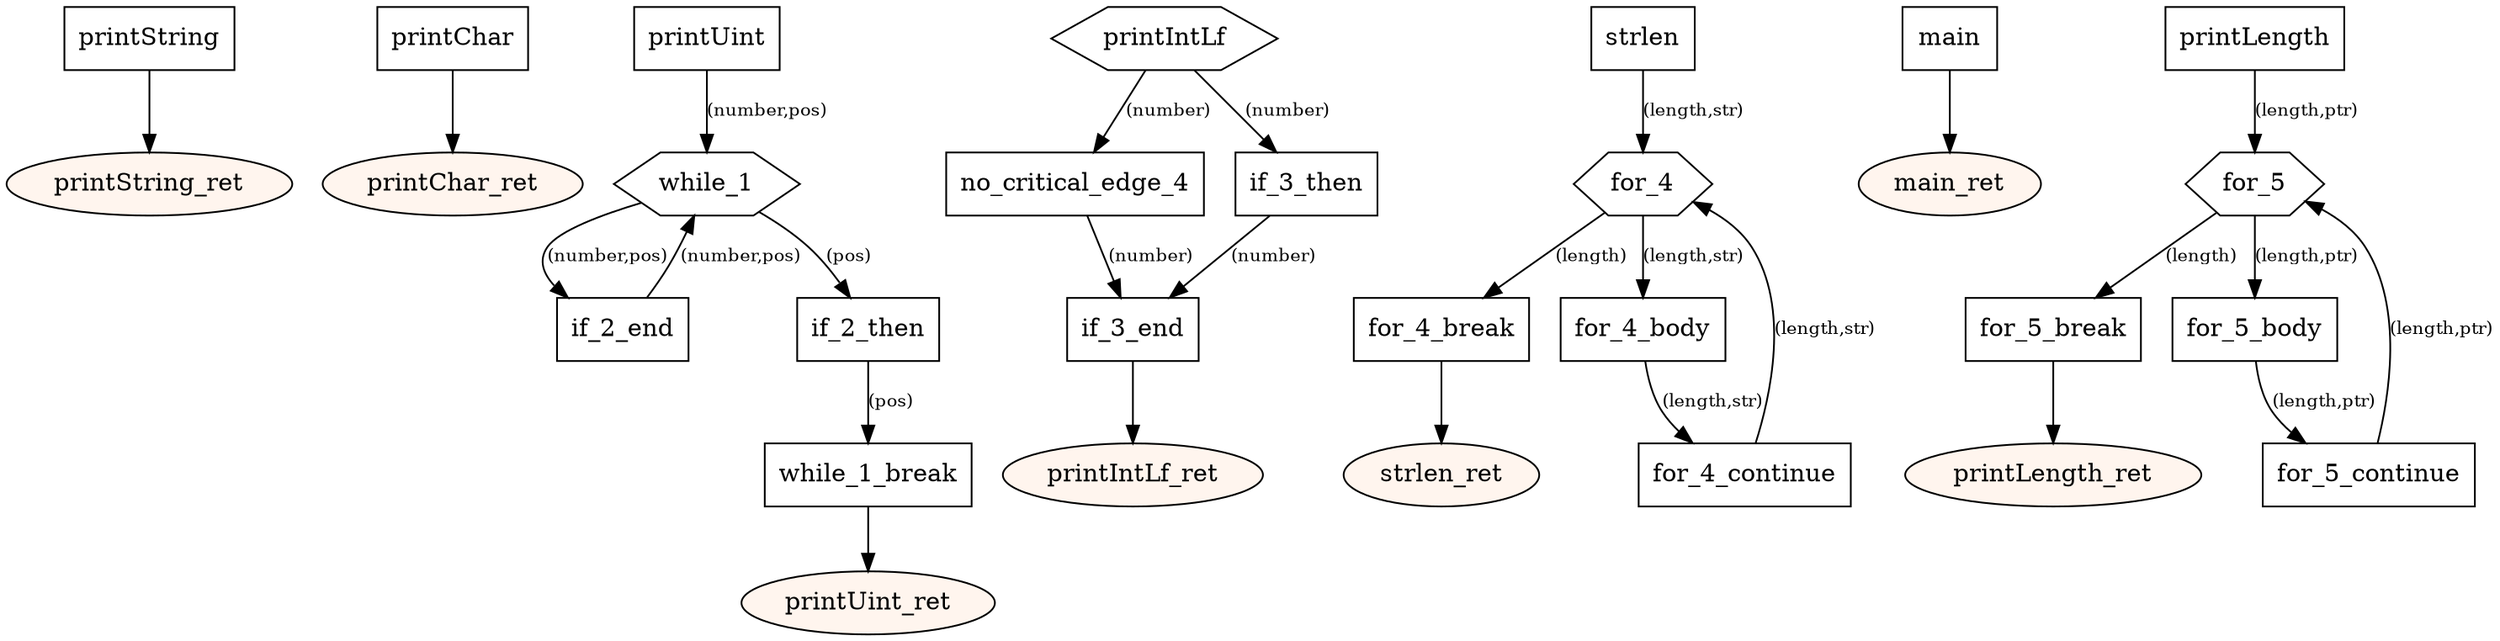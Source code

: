 digraph program {
	edge[fontsize="10pt"];
	subgraph fn_printString {
		BasicBlock_0_printString [label="printString",shape=box];
		BasicBlock_0_printString -> BasicBlock_0_printString_ret;
		BasicBlock_0_printString_ret [label="printString_ret",shape=oval,style=filled,fillcolor="#fff5ee"];
	}
	subgraph fn_printChar {
		BasicBlock_1_printChar [label="printChar",shape=box];
		BasicBlock_1_printChar -> BasicBlock_1_printChar_ret;
		BasicBlock_1_printChar_ret [label="printChar_ret",shape=oval,style=filled,fillcolor="#fff5ee"];
	}
	subgraph fn_printUint {
		BasicBlock_2_printUint [label="printUint",shape=box];
		BasicBlock_2_printUint -> BasicBlock_2_while_1 [label="(number,pos)"];
		BasicBlock_2_while_1 [label="while_1",shape=hexagon];
		BasicBlock_2_while_1 -> BasicBlock_2_if_2_end [label="(number,pos)"];
		BasicBlock_2_while_1 -> BasicBlock_2_if_2_then [label="(pos)"];
		BasicBlock_2_if_2_then [label="if_2_then",shape=box];
		BasicBlock_2_if_2_then -> BasicBlock_2_while_1_break [label="(pos)"];
		BasicBlock_2_while_1_break [label="while_1_break",shape=box];
		BasicBlock_2_while_1_break -> BasicBlock_2_printUint_ret;
		BasicBlock_2_if_2_end [label="if_2_end",shape=box];
		BasicBlock_2_if_2_end -> BasicBlock_2_while_1 [label="(number,pos)"];
		BasicBlock_2_printUint_ret [label="printUint_ret",shape=oval,style=filled,fillcolor="#fff5ee"];
	}
	subgraph fn_printIntLf {
		BasicBlock_3_printIntLf [label="printIntLf",shape=hexagon];
		BasicBlock_3_printIntLf -> BasicBlock_3_no_critical_edge_4 [label="(number)"];
		BasicBlock_3_printIntLf -> BasicBlock_3_if_3_then [label="(number)"];
		BasicBlock_3_if_3_then [label="if_3_then",shape=box];
		BasicBlock_3_if_3_then -> BasicBlock_3_if_3_end [label="(number)"];
		BasicBlock_3_no_critical_edge_4 [label="no_critical_edge_4",shape=box];
		BasicBlock_3_no_critical_edge_4 -> BasicBlock_3_if_3_end [label="(number)"];
		BasicBlock_3_if_3_end [label="if_3_end",shape=box];
		BasicBlock_3_if_3_end -> BasicBlock_3_printIntLf_ret;
		BasicBlock_3_printIntLf_ret [label="printIntLf_ret",shape=oval,style=filled,fillcolor="#fff5ee"];
	}
	subgraph fn_strlen {
		BasicBlock_4_strlen [label="strlen",shape=box];
		BasicBlock_4_strlen -> BasicBlock_4_for_4 [label="(length,str)"];
		BasicBlock_4_for_4 [label="for_4",shape=hexagon];
		BasicBlock_4_for_4 -> BasicBlock_4_for_4_break [label="(length)"];
		BasicBlock_4_for_4 -> BasicBlock_4_for_4_body [label="(length,str)"];
		BasicBlock_4_for_4_body [label="for_4_body",shape=box];
		BasicBlock_4_for_4_body -> BasicBlock_4_for_4_continue [label="(length,str)"];
		BasicBlock_4_for_4_continue [label="for_4_continue",shape=box];
		BasicBlock_4_for_4_continue -> BasicBlock_4_for_4 [label="(length,str)"];
		BasicBlock_4_for_4_break [label="for_4_break",shape=box];
		BasicBlock_4_for_4_break -> BasicBlock_4_strlen_ret;
		BasicBlock_4_strlen_ret [label="strlen_ret",shape=oval,style=filled,fillcolor="#fff5ee"];
	}
	subgraph fn_main {
		BasicBlock_5_main [label="main",shape=box];
		BasicBlock_5_main -> BasicBlock_5_main_ret;
		BasicBlock_5_main_ret [label="main_ret",shape=oval,style=filled,fillcolor="#fff5ee"];
	}
	subgraph fn_printLength {
		BasicBlock_6_printLength [label="printLength",shape=box];
		BasicBlock_6_printLength -> BasicBlock_6_for_5 [label="(length,ptr)"];
		BasicBlock_6_for_5 [label="for_5",shape=hexagon];
		BasicBlock_6_for_5 -> BasicBlock_6_for_5_break [label="(length)"];
		BasicBlock_6_for_5 -> BasicBlock_6_for_5_body [label="(length,ptr)"];
		BasicBlock_6_for_5_body [label="for_5_body",shape=box];
		BasicBlock_6_for_5_body -> BasicBlock_6_for_5_continue [label="(length,ptr)"];
		BasicBlock_6_for_5_continue [label="for_5_continue",shape=box];
		BasicBlock_6_for_5_continue -> BasicBlock_6_for_5 [label="(length,ptr)"];
		BasicBlock_6_for_5_break [label="for_5_break",shape=box];
		BasicBlock_6_for_5_break -> BasicBlock_6_printLength_ret;
		BasicBlock_6_printLength_ret [label="printLength_ret",shape=oval,style=filled,fillcolor="#fff5ee"];
	}
}
